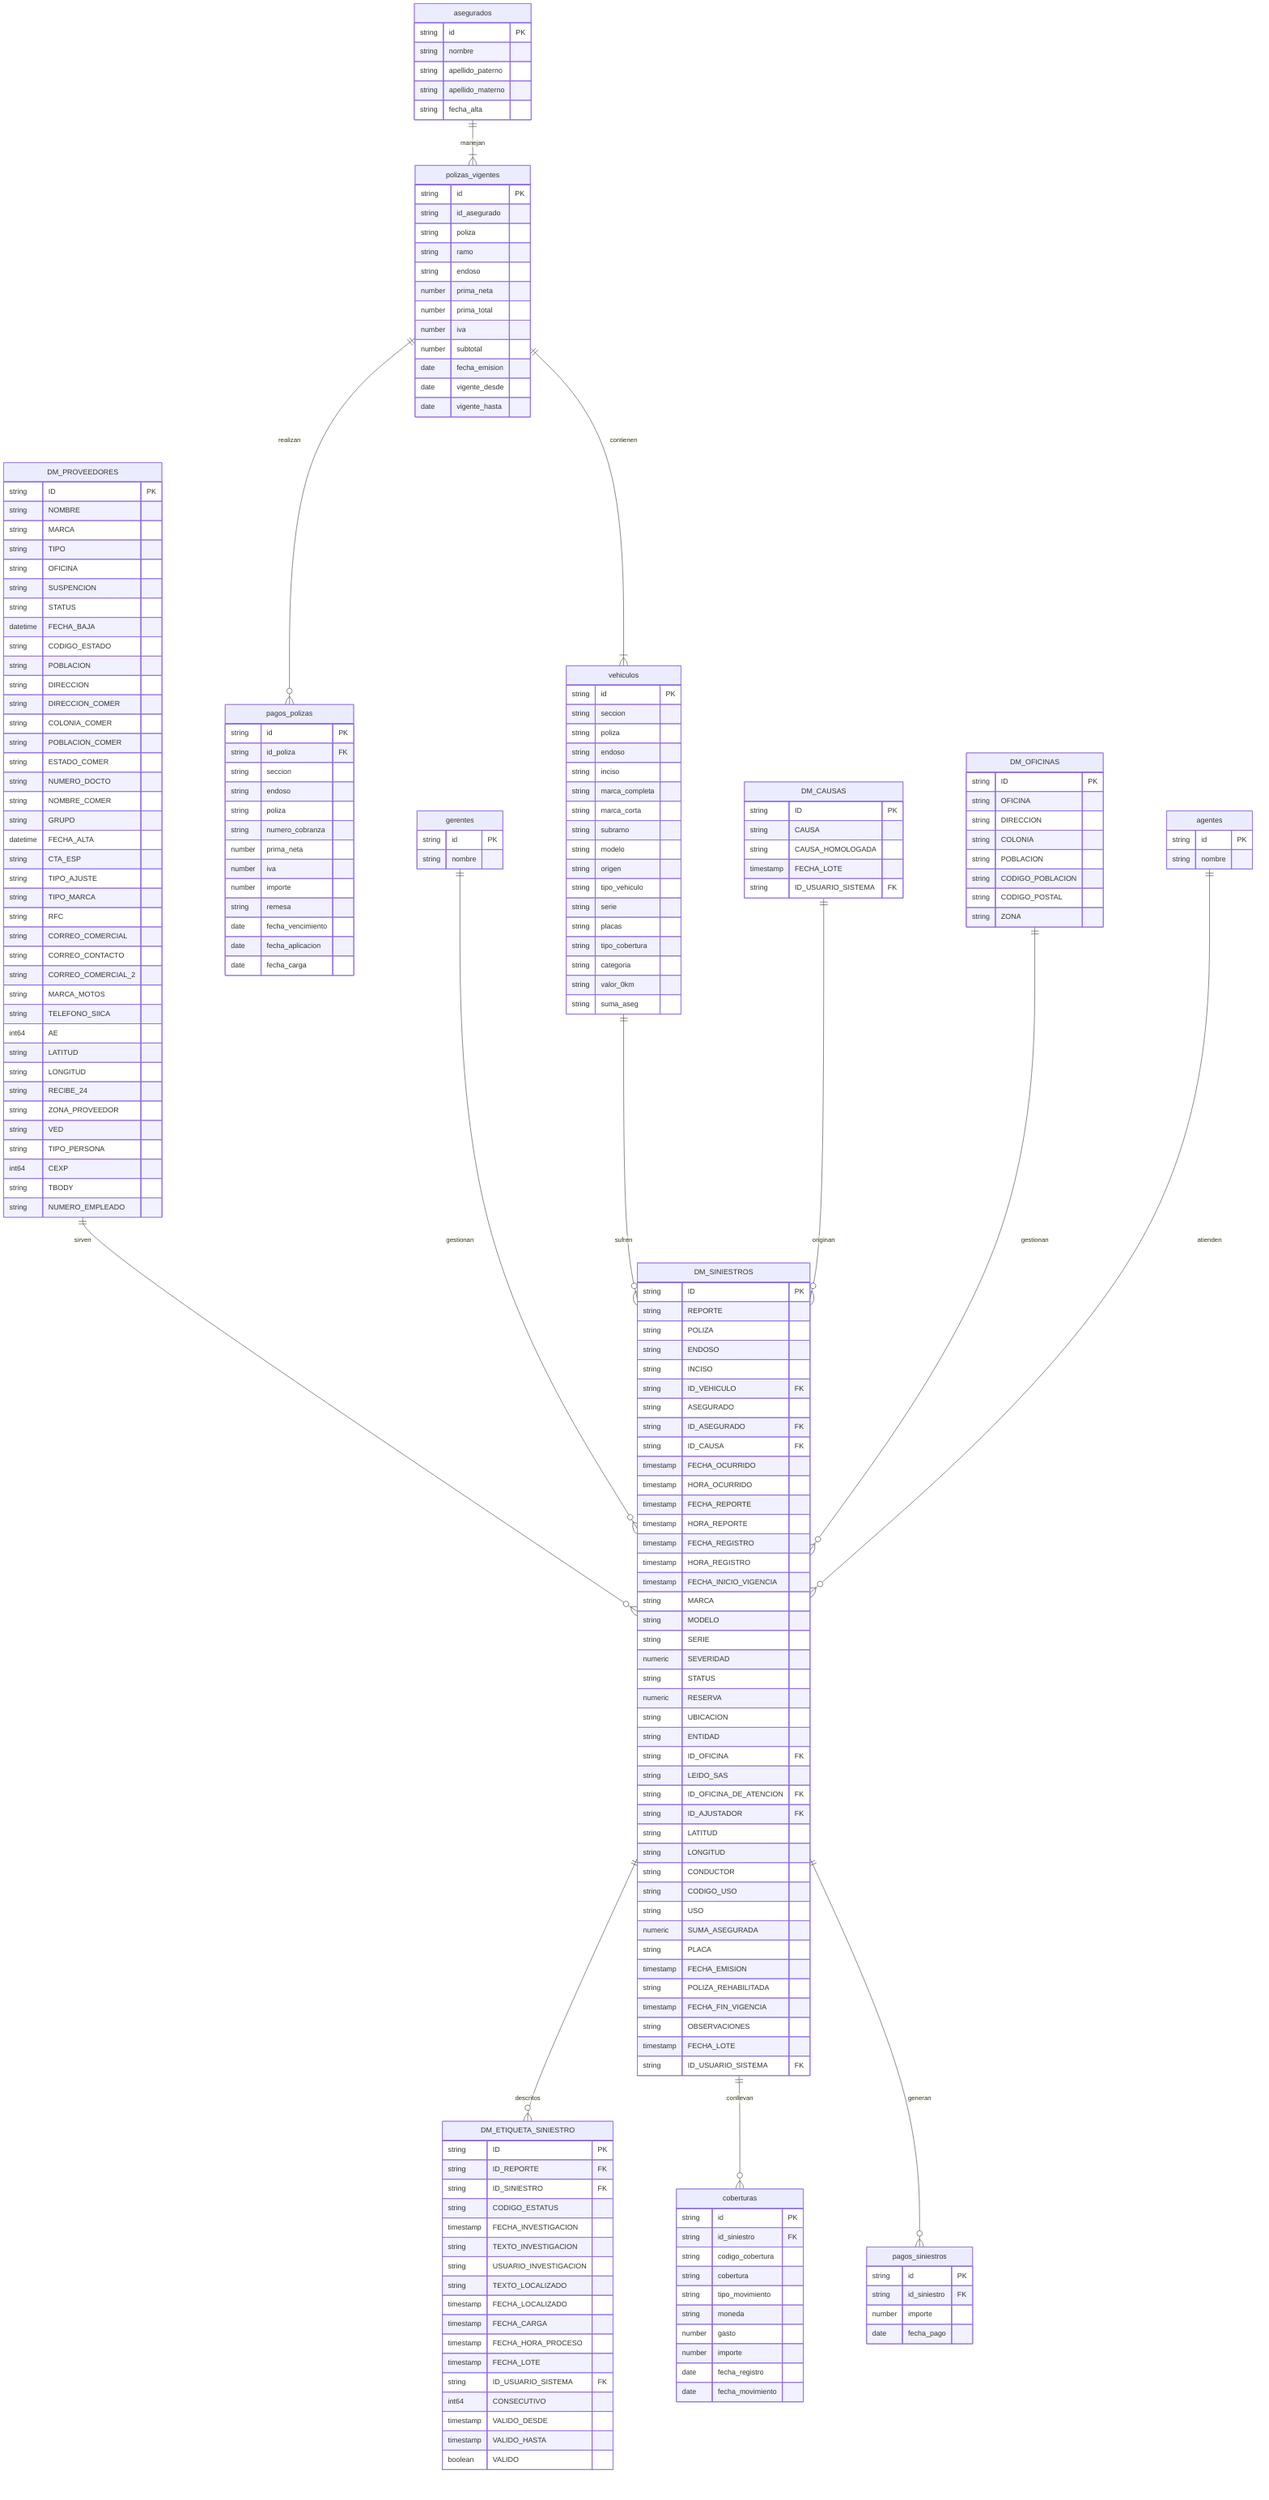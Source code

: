 erDiagram

asegurados ||--|{ polizas_vigentes : manejan

polizas_vigentes ||--|{ vehiculos : contienen

polizas_vigentes ||--o{ pagos_polizas : realizan

DM_PROVEEDORES ||--o{ DM_SINIESTROS : sirven

gerentes ||--o{ DM_SINIESTROS : gestionan

vehiculos ||--o{ DM_SINIESTROS : sufren

DM_CAUSAS ||--o{ DM_SINIESTROS : originan

DM_OFICINAS ||--o{ DM_SINIESTROS : gestionan

agentes ||--o{ DM_SINIESTROS : atienden

DM_SINIESTROS ||--o{ DM_ETIQUETA_SINIESTRO : descritos

DM_SINIESTROS ||--o{ coberturas : conllevan

DM_SINIESTROS ||--o{ pagos_siniestros : generan

DM_PROVEEDORES {
    string ID PK
    string NOMBRE
    string MARCA
    string TIPO
    string OFICINA
    string SUSPENCION
    string STATUS
    datetime FECHA_BAJA
    string CODIGO_ESTADO
    string POBLACION
    string DIRECCION
    string DIRECCION_COMER
    string COLONIA_COMER
    string POBLACION_COMER
    string ESTADO_COMER
    string NUMERO_DOCTO
    string NOMBRE_COMER
    string GRUPO
    datetime FECHA_ALTA
    string CTA_ESP
    string TIPO_AJUSTE
    string TIPO_MARCA
    string RFC
    string CORREO_COMERCIAL
    string CORREO_CONTACTO
    string CORREO_COMERCIAL_2
    string MARCA_MOTOS
    string TELEFONO_SIICA
    int64 AE
    string LATITUD
    string LONGITUD
    string RECIBE_24
    string ZONA_PROVEEDOR
    string VED
    string TIPO_PERSONA
    int64 CEXP
    string TBODY
    string NUMERO_EMPLEADO
}


asegurados {
    string id PK
    string nombre
    string apellido_paterno
    string apellido_materno
    string fecha_alta
}


polizas_vigentes {
    string id PK
    string id_asegurado
    string poliza
    string ramo
    string endoso
    number prima_neta
    number prima_total
    number iva
    number subtotal
    date fecha_emision
    date vigente_desde
    date vigente_hasta
}


pagos_polizas {
    string id PK
    string id_poliza FK
    string seccion
    string endoso
    string poliza
    string numero_cobranza
    number prima_neta
    number iva
    number importe
    string remesa
    date fecha_vencimiento
    date fecha_aplicacion
    date fecha_carga
}


vehiculos {
    string id PK
    string seccion
    string poliza
    string endoso
    string inciso
    string marca_completa
    string marca_corta
    string subramo
    string modelo
    string origen
    string tipo_vehiculo
    string serie
    string placas
    string tipo_cobertura
    string categoria
    string valor_0km
    string suma_aseg
}


DM_CAUSAS {
    string ID PK
    string CAUSA
    string CAUSA_HOMOLOGADA
    timestamp FECHA_LOTE
    string ID_USUARIO_SISTEMA FK
}


DM_ETIQUETA_SINIESTRO {
    string ID PK
    string ID_REPORTE FK
    string ID_SINIESTRO FK
    string CODIGO_ESTATUS
    timestamp FECHA_INVESTIGACION
    string TEXTO_INVESTIGACION
    string USUARIO_INVESTIGACION
    string TEXTO_LOCALIZADO
    timestamp FECHA_LOCALIZADO
    timestamp FECHA_CARGA
    timestamp FECHA_HORA_PROCESO
    timestamp FECHA_LOTE
    string ID_USUARIO_SISTEMA FK
    int64 CONSECUTIVO
    timestamp VALIDO_DESDE
    timestamp VALIDO_HASTA
    boolean VALIDO
    }


coberturas {
    string id PK
    string id_siniestro FK
    string codigo_cobertura
    string cobertura
    string tipo_movimiento
    string moneda
    number gasto
    number importe
    date fecha_registro
    date fecha_movimiento
}

%% PENDIENTE
%%DM_CAUSA_COBERTURA {
%%    string REGLA
%%    string CAUSAS
%%    string COBERTURA
%%    string CODIGO_COBERTURA
%%    timestamp FECHA_LOTE
%%    string ID_USUARIO_SISTEMA FK
%%}

pagos_siniestros {
    string id PK
    string id_siniestro FK
    number importe
    date fecha_pago
}

gerentes {
    string id PK
    string nombre
}

DM_OFICINAS {
    string ID PK
    string OFICINA
    string DIRECCION
    string COLONIA
    string POBLACION
    string CODIGO_POBLACION
    string CODIGO_POSTAL
    string ZONA
}

DM_SINIESTROS {
    string ID PK
    string REPORTE
    string POLIZA
    string ENDOSO
    string INCISO
    string ID_VEHICULO FK
    string ASEGURADO
    string ID_ASEGURADO FK
    string ID_CAUSA FK
    timestamp FECHA_OCURRIDO
    timestamp HORA_OCURRIDO
    timestamp FECHA_REPORTE
    timestamp HORA_REPORTE
    timestamp FECHA_REGISTRO
    timestamp HORA_REGISTRO
    timestamp FECHA_INICIO_VIGENCIA
    string MARCA
    string MODELO
    string SERIE
    numeric SEVERIDAD
    string STATUS
    numeric RESERVA
    string UBICACION
    string ENTIDAD
    string ID_OFICINA FK
    string LEIDO_SAS
    string ID_OFICINA_DE_ATENCION FK
    string ID_AJUSTADOR FK
    string LATITUD
    string LONGITUD
    string CONDUCTOR
    string CODIGO_USO
    string USO
    numeric SUMA_ASEGURADA
    string PLACA
    timestamp FECHA_EMISION
    string POLIZA_REHABILITADA
    timestamp FECHA_FIN_VIGENCIA
    string OBSERVACIONES
    timestamp FECHA_LOTE
    string ID_USUARIO_SISTEMA FK
}

agentes {
    string id PK
    string nombre
}